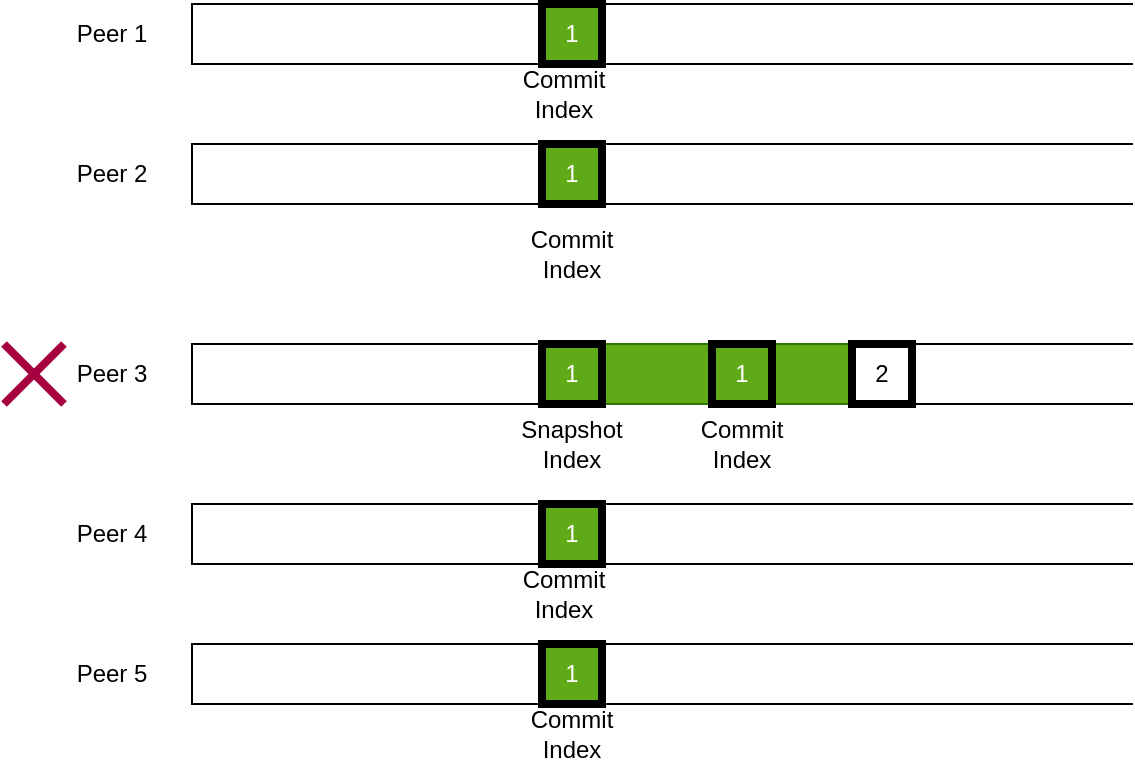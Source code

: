 <mxfile>
    <diagram id="Q9lrfwfsQ9Wmlzc_RXrY" name="Page-1">
        <mxGraphModel dx="1206" dy="662" grid="1" gridSize="10" guides="1" tooltips="1" connect="1" arrows="1" fold="1" page="1" pageScale="1" pageWidth="827" pageHeight="1169" math="0" shadow="0">
            <root>
                <mxCell id="0"/>
                <mxCell id="1" parent="0"/>
                <mxCell id="61" value="" style="shape=partialRectangle;whiteSpace=wrap;html=1;bottom=1;right=1;left=1;top=0;fillColor=none;routingCenterX=-0.5;rotation=90;" parent="1" vertex="1">
                    <mxGeometry x="354" width="30" height="470" as="geometry"/>
                </mxCell>
                <mxCell id="62" value="" style="shape=partialRectangle;whiteSpace=wrap;html=1;bottom=1;right=1;left=1;top=0;fillColor=none;routingCenterX=-0.5;rotation=90;" parent="1" vertex="1">
                    <mxGeometry x="354" y="80" width="30" height="470" as="geometry"/>
                </mxCell>
                <mxCell id="63" value="" style="shape=partialRectangle;whiteSpace=wrap;html=1;bottom=1;right=1;left=1;top=0;fillColor=none;routingCenterX=-0.5;rotation=90;" parent="1" vertex="1">
                    <mxGeometry x="354" y="150" width="30" height="470" as="geometry"/>
                </mxCell>
                <mxCell id="64" value="" style="rounded=0;whiteSpace=wrap;html=1;fillColor=#60a917;fontColor=#ffffff;strokeColor=#2D7600;" parent="1" vertex="1">
                    <mxGeometry x="324" y="220" width="150" height="30" as="geometry"/>
                </mxCell>
                <mxCell id="67" value="Peer 1" style="text;html=1;strokeColor=none;fillColor=none;align=center;verticalAlign=middle;whiteSpace=wrap;rounded=0;" parent="1" vertex="1">
                    <mxGeometry x="64" y="50" width="60" height="30" as="geometry"/>
                </mxCell>
                <mxCell id="68" value="Peer 2" style="text;html=1;strokeColor=none;fillColor=none;align=center;verticalAlign=middle;whiteSpace=wrap;rounded=0;" parent="1" vertex="1">
                    <mxGeometry x="64" y="120" width="60" height="30" as="geometry"/>
                </mxCell>
                <mxCell id="69" value="Peer 3" style="text;html=1;align=center;verticalAlign=middle;whiteSpace=wrap;rounded=0;" parent="1" vertex="1">
                    <mxGeometry x="64" y="220" width="60" height="30" as="geometry"/>
                </mxCell>
                <mxCell id="70" value="Peer 4" style="text;html=1;strokeColor=none;fillColor=none;align=center;verticalAlign=middle;whiteSpace=wrap;rounded=0;" parent="1" vertex="1">
                    <mxGeometry x="64" y="300" width="60" height="30" as="geometry"/>
                </mxCell>
                <mxCell id="71" value="Peer 5" style="text;html=1;strokeColor=none;fillColor=none;align=center;verticalAlign=middle;whiteSpace=wrap;rounded=0;" parent="1" vertex="1">
                    <mxGeometry x="64" y="370" width="60" height="30" as="geometry"/>
                </mxCell>
                <mxCell id="72" value="1" style="rounded=0;whiteSpace=wrap;html=1;fillColor=#60a917;fontColor=#ffffff;strokeColor=#000000;strokeWidth=4;" parent="1" vertex="1">
                    <mxGeometry x="394" y="220" width="30" height="30" as="geometry"/>
                </mxCell>
                <mxCell id="74" value="1" style="rounded=0;whiteSpace=wrap;html=1;fillColor=#60a917;fontColor=#ffffff;strokeColor=#000000;strokeWidth=4;" parent="1" vertex="1">
                    <mxGeometry x="309" y="370" width="30" height="30" as="geometry"/>
                </mxCell>
                <mxCell id="75" value="" style="shape=partialRectangle;whiteSpace=wrap;html=1;bottom=1;right=1;left=1;top=0;fillColor=none;routingCenterX=-0.5;rotation=90;" parent="1" vertex="1">
                    <mxGeometry x="354" y="-100" width="30" height="470" as="geometry"/>
                </mxCell>
                <mxCell id="78" value="" style="shape=partialRectangle;whiteSpace=wrap;html=1;bottom=1;right=1;left=1;top=0;fillColor=none;routingCenterX=-0.5;rotation=90;" parent="1" vertex="1">
                    <mxGeometry x="354" y="-170" width="30" height="470" as="geometry"/>
                </mxCell>
                <mxCell id="81" value="Commit Index" style="text;html=1;strokeColor=none;fillColor=none;align=center;verticalAlign=middle;whiteSpace=wrap;rounded=0;" parent="1" vertex="1">
                    <mxGeometry x="379" y="250" width="60" height="40" as="geometry"/>
                </mxCell>
                <mxCell id="82" value="1" style="rounded=0;whiteSpace=wrap;html=1;fillColor=#60a917;fontColor=#ffffff;strokeColor=#000000;strokeWidth=4;" parent="1" vertex="1">
                    <mxGeometry x="309" y="300" width="30" height="30" as="geometry"/>
                </mxCell>
                <mxCell id="83" value="Commit Index" style="text;html=1;strokeColor=none;fillColor=none;align=center;verticalAlign=middle;whiteSpace=wrap;rounded=0;" parent="1" vertex="1">
                    <mxGeometry x="290" y="330" width="60" height="30" as="geometry"/>
                </mxCell>
                <mxCell id="85" value="1" style="rounded=0;whiteSpace=wrap;html=1;fillColor=#60a917;fontColor=#ffffff;strokeColor=#000000;strokeWidth=4;" parent="1" vertex="1">
                    <mxGeometry x="309" y="120" width="30" height="30" as="geometry"/>
                </mxCell>
                <mxCell id="86" value="Commit Index" style="text;html=1;strokeColor=none;fillColor=none;align=center;verticalAlign=middle;whiteSpace=wrap;rounded=0;" parent="1" vertex="1">
                    <mxGeometry x="294" y="400" width="60" height="30" as="geometry"/>
                </mxCell>
                <mxCell id="91" value="Commit Index" style="text;html=1;strokeColor=none;fillColor=none;align=center;verticalAlign=middle;whiteSpace=wrap;rounded=0;" parent="1" vertex="1">
                    <mxGeometry x="294" y="160" width="60" height="30" as="geometry"/>
                </mxCell>
                <mxCell id="100" value="Snapshot&lt;br&gt;Index" style="text;html=1;strokeColor=none;fillColor=none;align=center;verticalAlign=middle;whiteSpace=wrap;rounded=0;" parent="1" vertex="1">
                    <mxGeometry x="294" y="255" width="60" height="30" as="geometry"/>
                </mxCell>
                <mxCell id="101" value="&lt;font color=&quot;#000000&quot;&gt;2&lt;/font&gt;" style="rounded=0;whiteSpace=wrap;html=1;strokeWidth=4;fillColor=#FFFFFF;strokeColor=#000000;" parent="1" vertex="1">
                    <mxGeometry x="464" y="220" width="30" height="30" as="geometry"/>
                </mxCell>
                <mxCell id="109" value="1" style="rounded=0;whiteSpace=wrap;html=1;fillColor=#60a917;fontColor=#ffffff;strokeColor=#000000;strokeWidth=4;" parent="1" vertex="1">
                    <mxGeometry x="309" y="220" width="30" height="30" as="geometry"/>
                </mxCell>
                <mxCell id="110" value="1" style="rounded=0;whiteSpace=wrap;html=1;fillColor=#60a917;fontColor=#ffffff;strokeColor=#000000;strokeWidth=4;" vertex="1" parent="1">
                    <mxGeometry x="309" y="50" width="30" height="30" as="geometry"/>
                </mxCell>
                <mxCell id="111" value="Commit Index" style="text;html=1;strokeColor=none;fillColor=none;align=center;verticalAlign=middle;whiteSpace=wrap;rounded=0;" vertex="1" parent="1">
                    <mxGeometry x="290" y="80" width="60" height="30" as="geometry"/>
                </mxCell>
                <mxCell id="112" value="" style="group" vertex="1" connectable="0" parent="1">
                    <mxGeometry x="40" y="220" width="30" height="30" as="geometry"/>
                </mxCell>
                <mxCell id="113" value="" style="endArrow=none;html=1;strokeWidth=4;fillColor=#d80073;strokeColor=#A50040;" edge="1" parent="112">
                    <mxGeometry width="50" height="50" relative="1" as="geometry">
                        <mxPoint y="30" as="sourcePoint"/>
                        <mxPoint x="30" as="targetPoint"/>
                    </mxGeometry>
                </mxCell>
                <mxCell id="114" value="" style="endArrow=none;html=1;strokeWidth=4;fillColor=#d80073;strokeColor=#A50040;" edge="1" parent="112">
                    <mxGeometry width="50" height="50" relative="1" as="geometry">
                        <mxPoint x="30" y="30" as="sourcePoint"/>
                        <mxPoint as="targetPoint"/>
                    </mxGeometry>
                </mxCell>
            </root>
        </mxGraphModel>
    </diagram>
</mxfile>
